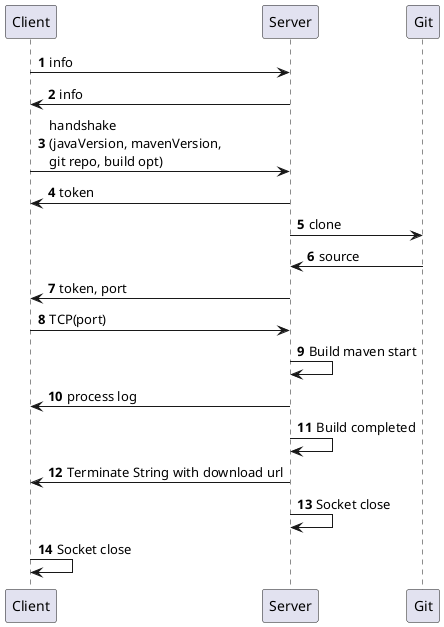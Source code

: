@startuml
autonumber

Client -> Server: info
Server -> Client: info

Client -> Server: handshake \n(javaVersion, mavenVersion, \ngit repo, build opt)
Server -> Client: token

Server -> Git: clone
Git -> Server: source

Server -> Client: token, port
Client -> Server: TCP(port)
Server -> Server: Build maven start
Server -> Client: process log
Server -> Server: Build completed
Server -> Client: Terminate String with download url
Server -> Server: Socket close
Client -> Client: Socket close

@enduml
